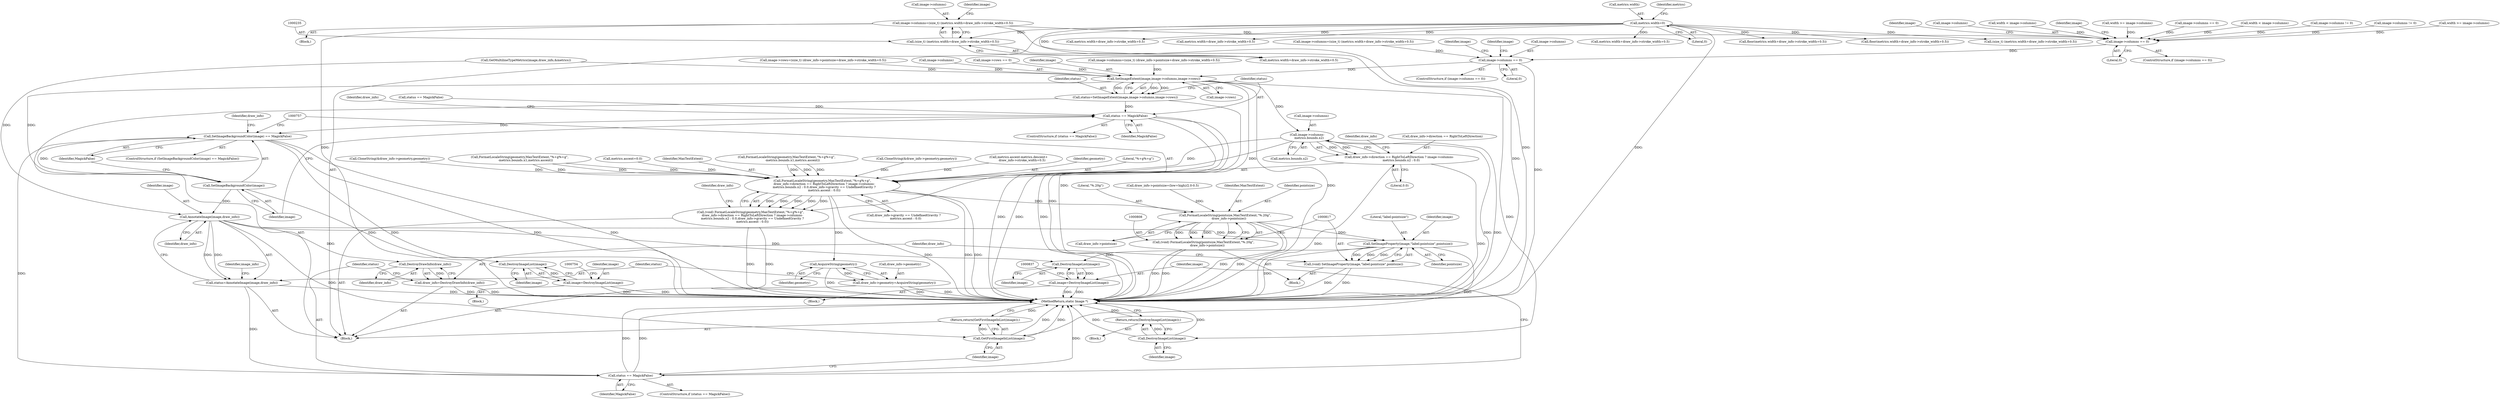 digraph "1_ImageMagick_0474237508f39c4f783208123431815f1ededb76@del" {
"1000230" [label="(Call,image->columns=(size_t) (metrics.width+draw_info->stroke_width+0.5))"];
"1000234" [label="(Call,(size_t) (metrics.width+draw_info->stroke_width+0.5))"];
"1000200" [label="(Call,metrics.width=0)"];
"1000617" [label="(Call,image->columns == 0)"];
"1000638" [label="(Call,image->columns == 0)"];
"1000706" [label="(Call,SetImageExtent(image,image->columns,image->rows))"];
"1000704" [label="(Call,status=SetImageExtent(image,image->columns,image->rows))"];
"1000715" [label="(Call,status == MagickFalse)"];
"1000733" [label="(Call,SetImageBackgroundColor(image) == MagickFalse)"];
"1000827" [label="(Call,status == MagickFalse)"];
"1000730" [label="(Call,DestroyImageList(image))"];
"1000729" [label="(Return,return(DestroyImageList(image));)"];
"1000734" [label="(Call,SetImageBackgroundColor(image))"];
"1000750" [label="(Call,DestroyImageList(image))"];
"1000748" [label="(Call,image=DestroyImageList(image))"];
"1000796" [label="(Call,AnnotateImage(image,draw_info))"];
"1000794" [label="(Call,status=AnnotateImage(image,draw_info))"];
"1000818" [label="(Call,SetImageProperty(image,\"label:pointsize\",pointsize))"];
"1000816" [label="(Call,(void) SetImageProperty(image,\"label:pointsize\",pointsize))"];
"1000833" [label="(Call,DestroyImageList(image))"];
"1000831" [label="(Call,image=DestroyImageList(image))"];
"1000840" [label="(Call,GetFirstImageInList(image))"];
"1000839" [label="(Return,return(GetFirstImageInList(image));)"];
"1000824" [label="(Call,DestroyDrawInfo(draw_info))"];
"1000822" [label="(Call,draw_info=DestroyDrawInfo(draw_info))"];
"1000768" [label="(Call,image->columns-\n    metrics.bounds.x2)"];
"1000758" [label="(Call,FormatLocaleString(geometry,MaxTextExtent,\"%+g%+g\",\n    draw_info->direction == RightToLeftDirection ? image->columns-\n    metrics.bounds.x2 : 0.0,draw_info->gravity == UndefinedGravity ?\n    metrics.ascent : 0.0))"];
"1000756" [label="(Call,(void) FormatLocaleString(geometry,MaxTextExtent,\"%+g%+g\",\n    draw_info->direction == RightToLeftDirection ? image->columns-\n    metrics.bounds.x2 : 0.0,draw_info->gravity == UndefinedGravity ?\n    metrics.ascent : 0.0))"];
"1000792" [label="(Call,AcquireString(geometry))"];
"1000788" [label="(Call,draw_info->geometry=AcquireString(geometry))"];
"1000809" [label="(Call,FormatLocaleString(pointsize,MaxTextExtent,\"%.20g\",\n        draw_info->pointsize))"];
"1000807" [label="(Call,(void) FormatLocaleString(pointsize,MaxTextExtent,\"%.20g\",\n        draw_info->pointsize))"];
"1000762" [label="(Call,draw_info->direction == RightToLeftDirection ? image->columns-\n    metrics.bounds.x2 : 0.0)"];
"1000736" [label="(Identifier,MagickFalse)"];
"1000772" [label="(Call,metrics.bounds.x2)"];
"1000790" [label="(Identifier,draw_info)"];
"1000454" [label="(Call,CloneString(&draw_info->geometry,geometry))"];
"1000684" [label="(Call,image->rows == 0)"];
"1000828" [label="(Identifier,status)"];
"1000830" [label="(Block,)"];
"1000201" [label="(Call,metrics.width)"];
"1000640" [label="(Identifier,image)"];
"1000841" [label="(Identifier,image)"];
"1000433" [label="(Call,FormatLocaleString(geometry,MaxTextExtent,\"%+g%+g\",\n            -metrics.bounds.x1,metrics.ascent))"];
"1000621" [label="(Literal,0)"];
"1000639" [label="(Call,image->columns)"];
"1000707" [label="(Identifier,image)"];
"1000795" [label="(Identifier,status)"];
"1000106" [label="(Block,)"];
"1000798" [label="(Identifier,draw_info)"];
"1000205" [label="(Call,metrics.ascent=0.0)"];
"1000231" [label="(Call,image->columns)"];
"1000643" [label="(Call,image->columns=(size_t) (draw_info->pointsize+draw_info->stroke_width+0.5))"];
"1000816" [label="(Call,(void) SetImageProperty(image,\"label:pointsize\",pointsize))"];
"1000824" [label="(Call,DestroyDrawInfo(draw_info))"];
"1000618" [label="(Call,image->columns)"];
"1000704" [label="(Call,status=SetImageExtent(image,image->columns,image->rows))"];
"1000749" [label="(Identifier,image)"];
"1000716" [label="(Identifier,status)"];
"1000756" [label="(Call,(void) FormatLocaleString(geometry,MaxTextExtent,\"%+g%+g\",\n    draw_info->direction == RightToLeftDirection ? image->columns-\n    metrics.bounds.x2 : 0.0,draw_info->gravity == UndefinedGravity ?\n    metrics.ascent : 0.0))"];
"1000661" [label="(Identifier,image)"];
"1000730" [label="(Call,DestroyImageList(image))"];
"1000637" [label="(ControlStructure,if (image->columns == 0))"];
"1000705" [label="(Identifier,status)"];
"1000813" [label="(Call,draw_info->pointsize)"];
"1000588" [label="(Call,GetMultilineTypeMetrics(image,draw_info,&metrics))"];
"1000832" [label="(Identifier,image)"];
"1000769" [label="(Call,image->columns)"];
"1000796" [label="(Call,AnnotateImage(image,draw_info))"];
"1000821" [label="(Identifier,pointsize)"];
"1000751" [label="(Identifier,image)"];
"1000733" [label="(Call,SetImageBackgroundColor(image) == MagickFalse)"];
"1000737" [label="(Block,)"];
"1000829" [label="(Identifier,MagickFalse)"];
"1000544" [label="(Call,width < image->columns)"];
"1000229" [label="(Block,)"];
"1000332" [label="(Call,metrics.width+draw_info->stroke_width+0.5)"];
"1000689" [label="(Call,image->rows=(size_t) (draw_info->pointsize+draw_info->stroke_width+0.5))"];
"1000717" [label="(Identifier,MagickFalse)"];
"1000788" [label="(Call,draw_info->geometry=AcquireString(geometry))"];
"1000810" [label="(Identifier,pointsize)"];
"1000820" [label="(Literal,\"label:pointsize\")"];
"1000793" [label="(Identifier,geometry)"];
"1000714" [label="(ControlStructure,if (status == MagickFalse))"];
"1000768" [label="(Call,image->columns-\n    metrics.bounds.x2)"];
"1000628" [label="(Call,metrics.width+draw_info->stroke_width+0.5)"];
"1000797" [label="(Identifier,image)"];
"1000624" [label="(Identifier,image)"];
"1000735" [label="(Identifier,image)"];
"1000760" [label="(Identifier,MaxTextExtent)"];
"1000390" [label="(Call,width >= image->columns)"];
"1000616" [label="(ControlStructure,if (image->columns == 0))"];
"1000638" [label="(Call,image->columns == 0)"];
"1000822" [label="(Call,draw_info=DestroyDrawInfo(draw_info))"];
"1000472" [label="(Call,metrics.width+draw_info->stroke_width+0.5)"];
"1000789" [label="(Call,draw_info->geometry)"];
"1000825" [label="(Identifier,draw_info)"];
"1000236" [label="(Call,metrics.width+draw_info->stroke_width+0.5)"];
"1000826" [label="(ControlStructure,if (status == MagickFalse))"];
"1000819" [label="(Identifier,image)"];
"1000833" [label="(Call,DestroyImageList(image))"];
"1000247" [label="(Identifier,image)"];
"1000812" [label="(Literal,\"%.20g\")"];
"1000827" [label="(Call,status == MagickFalse)"];
"1000807" [label="(Call,(void) FormatLocaleString(pointsize,MaxTextExtent,\"%.20g\",\n        draw_info->pointsize))"];
"1000711" [label="(Call,image->rows)"];
"1000293" [label="(Call,FormatLocaleString(geometry,MaxTextExtent,\"%+g%+g\",\n            -metrics.bounds.x1,metrics.ascent))"];
"1000778" [label="(Call,draw_info->gravity == UndefinedGravity ?\n    metrics.ascent : 0.0)"];
"1000718" [label="(Block,)"];
"1000234" [label="(Call,(size_t) (metrics.width+draw_info->stroke_width+0.5))"];
"1000207" [label="(Identifier,metrics)"];
"1000204" [label="(Literal,0)"];
"1000622" [label="(Call,image->columns=(size_t) (metrics.width+draw_info->stroke_width+0.5))"];
"1000708" [label="(Call,image->columns)"];
"1000809" [label="(Call,FormatLocaleString(pointsize,MaxTextExtent,\"%.20g\",\n        draw_info->pointsize))"];
"1000748" [label="(Call,image=DestroyImageList(image))"];
"1000840" [label="(Call,GetFirstImageInList(image))"];
"1000734" [label="(Call,SetImageBackgroundColor(image))"];
"1000331" [label="(Call,floor(metrics.width+draw_info->stroke_width+0.5))"];
"1000715" [label="(Call,status == MagickFalse)"];
"1000842" [label="(MethodReturn,static Image *)"];
"1000792" [label="(Call,AcquireString(geometry))"];
"1000750" [label="(Call,DestroyImageList(image))"];
"1000594" [label="(Call,status == MagickFalse)"];
"1000839" [label="(Return,return(GetFirstImageInList(image));)"];
"1000471" [label="(Call,floor(metrics.width+draw_info->stroke_width+0.5))"];
"1000314" [label="(Call,CloneString(&draw_info->geometry,geometry))"];
"1000823" [label="(Identifier,draw_info)"];
"1000777" [label="(Literal,0.0)"];
"1000831" [label="(Call,image=DestroyImageList(image))"];
"1000265" [label="(Call,image->columns == 0)"];
"1000626" [label="(Call,(size_t) (metrics.width+draw_info->stroke_width+0.5))"];
"1000617" [label="(Call,image->columns == 0)"];
"1000794" [label="(Call,status=AnnotateImage(image,draw_info))"];
"1000805" [label="(Block,)"];
"1000834" [label="(Identifier,image)"];
"1000575" [label="(Call,draw_info->pointsize=(low+high)/2.0-0.5)"];
"1000670" [label="(Call,metrics.ascent-metrics.descent+\n       draw_info->stroke_width+0.5)"];
"1000763" [label="(Call,draw_info->direction == RightToLeftDirection)"];
"1000739" [label="(Identifier,draw_info)"];
"1000781" [label="(Identifier,draw_info)"];
"1000510" [label="(Call,width < image->columns)"];
"1000731" [label="(Identifier,image)"];
"1000385" [label="(Call,image->columns != 0)"];
"1000230" [label="(Call,image->columns=(size_t) (metrics.width+draw_info->stroke_width+0.5))"];
"1000539" [label="(Call,image->columns != 0)"];
"1000802" [label="(Identifier,image_info)"];
"1000729" [label="(Return,return(DestroyImageList(image));)"];
"1000645" [label="(Identifier,image)"];
"1000370" [label="(Call,width >= image->columns)"];
"1000758" [label="(Call,FormatLocaleString(geometry,MaxTextExtent,\"%+g%+g\",\n    draw_info->direction == RightToLeftDirection ? image->columns-\n    metrics.bounds.x2 : 0.0,draw_info->gravity == UndefinedGravity ?\n    metrics.ascent : 0.0))"];
"1000200" [label="(Call,metrics.width=0)"];
"1000818" [label="(Call,SetImageProperty(image,\"label:pointsize\",pointsize))"];
"1000759" [label="(Identifier,geometry)"];
"1000762" [label="(Call,draw_info->direction == RightToLeftDirection ? image->columns-\n    metrics.bounds.x2 : 0.0)"];
"1000706" [label="(Call,SetImageExtent(image,image->columns,image->rows))"];
"1000732" [label="(ControlStructure,if (SetImageBackgroundColor(image) == MagickFalse))"];
"1000811" [label="(Identifier,MaxTextExtent)"];
"1000761" [label="(Literal,\"%+g%+g\")"];
"1000642" [label="(Literal,0)"];
"1000720" [label="(Identifier,draw_info)"];
"1000230" -> "1000229"  [label="AST: "];
"1000230" -> "1000234"  [label="CFG: "];
"1000231" -> "1000230"  [label="AST: "];
"1000234" -> "1000230"  [label="AST: "];
"1000247" -> "1000230"  [label="CFG: "];
"1000230" -> "1000842"  [label="DDG: "];
"1000230" -> "1000842"  [label="DDG: "];
"1000234" -> "1000230"  [label="DDG: "];
"1000230" -> "1000617"  [label="DDG: "];
"1000234" -> "1000236"  [label="CFG: "];
"1000235" -> "1000234"  [label="AST: "];
"1000236" -> "1000234"  [label="AST: "];
"1000234" -> "1000842"  [label="DDG: "];
"1000200" -> "1000234"  [label="DDG: "];
"1000200" -> "1000106"  [label="AST: "];
"1000200" -> "1000204"  [label="CFG: "];
"1000201" -> "1000200"  [label="AST: "];
"1000204" -> "1000200"  [label="AST: "];
"1000207" -> "1000200"  [label="CFG: "];
"1000200" -> "1000842"  [label="DDG: "];
"1000200" -> "1000236"  [label="DDG: "];
"1000200" -> "1000331"  [label="DDG: "];
"1000200" -> "1000332"  [label="DDG: "];
"1000200" -> "1000471"  [label="DDG: "];
"1000200" -> "1000472"  [label="DDG: "];
"1000200" -> "1000626"  [label="DDG: "];
"1000200" -> "1000628"  [label="DDG: "];
"1000617" -> "1000616"  [label="AST: "];
"1000617" -> "1000621"  [label="CFG: "];
"1000618" -> "1000617"  [label="AST: "];
"1000621" -> "1000617"  [label="AST: "];
"1000624" -> "1000617"  [label="CFG: "];
"1000640" -> "1000617"  [label="CFG: "];
"1000539" -> "1000617"  [label="DDG: "];
"1000390" -> "1000617"  [label="DDG: "];
"1000544" -> "1000617"  [label="DDG: "];
"1000265" -> "1000617"  [label="DDG: "];
"1000510" -> "1000617"  [label="DDG: "];
"1000385" -> "1000617"  [label="DDG: "];
"1000370" -> "1000617"  [label="DDG: "];
"1000617" -> "1000638"  [label="DDG: "];
"1000638" -> "1000637"  [label="AST: "];
"1000638" -> "1000642"  [label="CFG: "];
"1000639" -> "1000638"  [label="AST: "];
"1000642" -> "1000638"  [label="AST: "];
"1000645" -> "1000638"  [label="CFG: "];
"1000661" -> "1000638"  [label="CFG: "];
"1000638" -> "1000842"  [label="DDG: "];
"1000622" -> "1000638"  [label="DDG: "];
"1000638" -> "1000706"  [label="DDG: "];
"1000706" -> "1000704"  [label="AST: "];
"1000706" -> "1000711"  [label="CFG: "];
"1000707" -> "1000706"  [label="AST: "];
"1000708" -> "1000706"  [label="AST: "];
"1000711" -> "1000706"  [label="AST: "];
"1000704" -> "1000706"  [label="CFG: "];
"1000706" -> "1000842"  [label="DDG: "];
"1000706" -> "1000842"  [label="DDG: "];
"1000706" -> "1000704"  [label="DDG: "];
"1000706" -> "1000704"  [label="DDG: "];
"1000706" -> "1000704"  [label="DDG: "];
"1000588" -> "1000706"  [label="DDG: "];
"1000643" -> "1000706"  [label="DDG: "];
"1000689" -> "1000706"  [label="DDG: "];
"1000684" -> "1000706"  [label="DDG: "];
"1000706" -> "1000730"  [label="DDG: "];
"1000706" -> "1000734"  [label="DDG: "];
"1000706" -> "1000768"  [label="DDG: "];
"1000704" -> "1000106"  [label="AST: "];
"1000705" -> "1000704"  [label="AST: "];
"1000716" -> "1000704"  [label="CFG: "];
"1000704" -> "1000842"  [label="DDG: "];
"1000704" -> "1000715"  [label="DDG: "];
"1000715" -> "1000714"  [label="AST: "];
"1000715" -> "1000717"  [label="CFG: "];
"1000716" -> "1000715"  [label="AST: "];
"1000717" -> "1000715"  [label="AST: "];
"1000720" -> "1000715"  [label="CFG: "];
"1000735" -> "1000715"  [label="CFG: "];
"1000715" -> "1000842"  [label="DDG: "];
"1000715" -> "1000842"  [label="DDG: "];
"1000715" -> "1000842"  [label="DDG: "];
"1000594" -> "1000715"  [label="DDG: "];
"1000715" -> "1000733"  [label="DDG: "];
"1000733" -> "1000732"  [label="AST: "];
"1000733" -> "1000736"  [label="CFG: "];
"1000734" -> "1000733"  [label="AST: "];
"1000736" -> "1000733"  [label="AST: "];
"1000739" -> "1000733"  [label="CFG: "];
"1000757" -> "1000733"  [label="CFG: "];
"1000733" -> "1000842"  [label="DDG: "];
"1000733" -> "1000842"  [label="DDG: "];
"1000733" -> "1000842"  [label="DDG: "];
"1000734" -> "1000733"  [label="DDG: "];
"1000733" -> "1000827"  [label="DDG: "];
"1000827" -> "1000826"  [label="AST: "];
"1000827" -> "1000829"  [label="CFG: "];
"1000828" -> "1000827"  [label="AST: "];
"1000829" -> "1000827"  [label="AST: "];
"1000832" -> "1000827"  [label="CFG: "];
"1000841" -> "1000827"  [label="CFG: "];
"1000827" -> "1000842"  [label="DDG: "];
"1000827" -> "1000842"  [label="DDG: "];
"1000827" -> "1000842"  [label="DDG: "];
"1000794" -> "1000827"  [label="DDG: "];
"1000730" -> "1000729"  [label="AST: "];
"1000730" -> "1000731"  [label="CFG: "];
"1000731" -> "1000730"  [label="AST: "];
"1000729" -> "1000730"  [label="CFG: "];
"1000730" -> "1000842"  [label="DDG: "];
"1000730" -> "1000842"  [label="DDG: "];
"1000730" -> "1000729"  [label="DDG: "];
"1000729" -> "1000718"  [label="AST: "];
"1000842" -> "1000729"  [label="CFG: "];
"1000729" -> "1000842"  [label="DDG: "];
"1000734" -> "1000735"  [label="CFG: "];
"1000735" -> "1000734"  [label="AST: "];
"1000736" -> "1000734"  [label="CFG: "];
"1000734" -> "1000750"  [label="DDG: "];
"1000734" -> "1000796"  [label="DDG: "];
"1000750" -> "1000748"  [label="AST: "];
"1000750" -> "1000751"  [label="CFG: "];
"1000751" -> "1000750"  [label="AST: "];
"1000748" -> "1000750"  [label="CFG: "];
"1000750" -> "1000748"  [label="DDG: "];
"1000748" -> "1000737"  [label="AST: "];
"1000749" -> "1000748"  [label="AST: "];
"1000754" -> "1000748"  [label="CFG: "];
"1000748" -> "1000842"  [label="DDG: "];
"1000748" -> "1000842"  [label="DDG: "];
"1000796" -> "1000794"  [label="AST: "];
"1000796" -> "1000798"  [label="CFG: "];
"1000797" -> "1000796"  [label="AST: "];
"1000798" -> "1000796"  [label="AST: "];
"1000794" -> "1000796"  [label="CFG: "];
"1000796" -> "1000794"  [label="DDG: "];
"1000796" -> "1000794"  [label="DDG: "];
"1000588" -> "1000796"  [label="DDG: "];
"1000796" -> "1000818"  [label="DDG: "];
"1000796" -> "1000824"  [label="DDG: "];
"1000796" -> "1000833"  [label="DDG: "];
"1000796" -> "1000840"  [label="DDG: "];
"1000794" -> "1000106"  [label="AST: "];
"1000795" -> "1000794"  [label="AST: "];
"1000802" -> "1000794"  [label="CFG: "];
"1000794" -> "1000842"  [label="DDG: "];
"1000818" -> "1000816"  [label="AST: "];
"1000818" -> "1000821"  [label="CFG: "];
"1000819" -> "1000818"  [label="AST: "];
"1000820" -> "1000818"  [label="AST: "];
"1000821" -> "1000818"  [label="AST: "];
"1000816" -> "1000818"  [label="CFG: "];
"1000818" -> "1000842"  [label="DDG: "];
"1000818" -> "1000816"  [label="DDG: "];
"1000818" -> "1000816"  [label="DDG: "];
"1000818" -> "1000816"  [label="DDG: "];
"1000809" -> "1000818"  [label="DDG: "];
"1000818" -> "1000833"  [label="DDG: "];
"1000818" -> "1000840"  [label="DDG: "];
"1000816" -> "1000805"  [label="AST: "];
"1000817" -> "1000816"  [label="AST: "];
"1000823" -> "1000816"  [label="CFG: "];
"1000816" -> "1000842"  [label="DDG: "];
"1000816" -> "1000842"  [label="DDG: "];
"1000833" -> "1000831"  [label="AST: "];
"1000833" -> "1000834"  [label="CFG: "];
"1000834" -> "1000833"  [label="AST: "];
"1000831" -> "1000833"  [label="CFG: "];
"1000833" -> "1000831"  [label="DDG: "];
"1000831" -> "1000830"  [label="AST: "];
"1000832" -> "1000831"  [label="AST: "];
"1000837" -> "1000831"  [label="CFG: "];
"1000831" -> "1000842"  [label="DDG: "];
"1000831" -> "1000842"  [label="DDG: "];
"1000840" -> "1000839"  [label="AST: "];
"1000840" -> "1000841"  [label="CFG: "];
"1000841" -> "1000840"  [label="AST: "];
"1000839" -> "1000840"  [label="CFG: "];
"1000840" -> "1000842"  [label="DDG: "];
"1000840" -> "1000842"  [label="DDG: "];
"1000840" -> "1000839"  [label="DDG: "];
"1000839" -> "1000106"  [label="AST: "];
"1000842" -> "1000839"  [label="CFG: "];
"1000839" -> "1000842"  [label="DDG: "];
"1000824" -> "1000822"  [label="AST: "];
"1000824" -> "1000825"  [label="CFG: "];
"1000825" -> "1000824"  [label="AST: "];
"1000822" -> "1000824"  [label="CFG: "];
"1000824" -> "1000822"  [label="DDG: "];
"1000822" -> "1000106"  [label="AST: "];
"1000823" -> "1000822"  [label="AST: "];
"1000828" -> "1000822"  [label="CFG: "];
"1000822" -> "1000842"  [label="DDG: "];
"1000822" -> "1000842"  [label="DDG: "];
"1000768" -> "1000762"  [label="AST: "];
"1000768" -> "1000772"  [label="CFG: "];
"1000769" -> "1000768"  [label="AST: "];
"1000772" -> "1000768"  [label="AST: "];
"1000762" -> "1000768"  [label="CFG: "];
"1000768" -> "1000842"  [label="DDG: "];
"1000768" -> "1000842"  [label="DDG: "];
"1000768" -> "1000758"  [label="DDG: "];
"1000768" -> "1000758"  [label="DDG: "];
"1000768" -> "1000762"  [label="DDG: "];
"1000768" -> "1000762"  [label="DDG: "];
"1000758" -> "1000756"  [label="AST: "];
"1000758" -> "1000778"  [label="CFG: "];
"1000759" -> "1000758"  [label="AST: "];
"1000760" -> "1000758"  [label="AST: "];
"1000761" -> "1000758"  [label="AST: "];
"1000762" -> "1000758"  [label="AST: "];
"1000778" -> "1000758"  [label="AST: "];
"1000756" -> "1000758"  [label="CFG: "];
"1000758" -> "1000842"  [label="DDG: "];
"1000758" -> "1000842"  [label="DDG: "];
"1000758" -> "1000842"  [label="DDG: "];
"1000758" -> "1000756"  [label="DDG: "];
"1000758" -> "1000756"  [label="DDG: "];
"1000758" -> "1000756"  [label="DDG: "];
"1000758" -> "1000756"  [label="DDG: "];
"1000758" -> "1000756"  [label="DDG: "];
"1000454" -> "1000758"  [label="DDG: "];
"1000293" -> "1000758"  [label="DDG: "];
"1000293" -> "1000758"  [label="DDG: "];
"1000293" -> "1000758"  [label="DDG: "];
"1000314" -> "1000758"  [label="DDG: "];
"1000433" -> "1000758"  [label="DDG: "];
"1000433" -> "1000758"  [label="DDG: "];
"1000433" -> "1000758"  [label="DDG: "];
"1000205" -> "1000758"  [label="DDG: "];
"1000670" -> "1000758"  [label="DDG: "];
"1000758" -> "1000792"  [label="DDG: "];
"1000758" -> "1000809"  [label="DDG: "];
"1000756" -> "1000106"  [label="AST: "];
"1000757" -> "1000756"  [label="AST: "];
"1000790" -> "1000756"  [label="CFG: "];
"1000756" -> "1000842"  [label="DDG: "];
"1000756" -> "1000842"  [label="DDG: "];
"1000792" -> "1000788"  [label="AST: "];
"1000792" -> "1000793"  [label="CFG: "];
"1000793" -> "1000792"  [label="AST: "];
"1000788" -> "1000792"  [label="CFG: "];
"1000792" -> "1000842"  [label="DDG: "];
"1000792" -> "1000788"  [label="DDG: "];
"1000788" -> "1000106"  [label="AST: "];
"1000789" -> "1000788"  [label="AST: "];
"1000795" -> "1000788"  [label="CFG: "];
"1000788" -> "1000842"  [label="DDG: "];
"1000788" -> "1000842"  [label="DDG: "];
"1000809" -> "1000807"  [label="AST: "];
"1000809" -> "1000813"  [label="CFG: "];
"1000810" -> "1000809"  [label="AST: "];
"1000811" -> "1000809"  [label="AST: "];
"1000812" -> "1000809"  [label="AST: "];
"1000813" -> "1000809"  [label="AST: "];
"1000807" -> "1000809"  [label="CFG: "];
"1000809" -> "1000842"  [label="DDG: "];
"1000809" -> "1000842"  [label="DDG: "];
"1000809" -> "1000807"  [label="DDG: "];
"1000809" -> "1000807"  [label="DDG: "];
"1000809" -> "1000807"  [label="DDG: "];
"1000809" -> "1000807"  [label="DDG: "];
"1000575" -> "1000809"  [label="DDG: "];
"1000807" -> "1000805"  [label="AST: "];
"1000808" -> "1000807"  [label="AST: "];
"1000817" -> "1000807"  [label="CFG: "];
"1000807" -> "1000842"  [label="DDG: "];
"1000807" -> "1000842"  [label="DDG: "];
"1000762" -> "1000777"  [label="CFG: "];
"1000763" -> "1000762"  [label="AST: "];
"1000777" -> "1000762"  [label="AST: "];
"1000781" -> "1000762"  [label="CFG: "];
"1000762" -> "1000842"  [label="DDG: "];
"1000762" -> "1000842"  [label="DDG: "];
}
